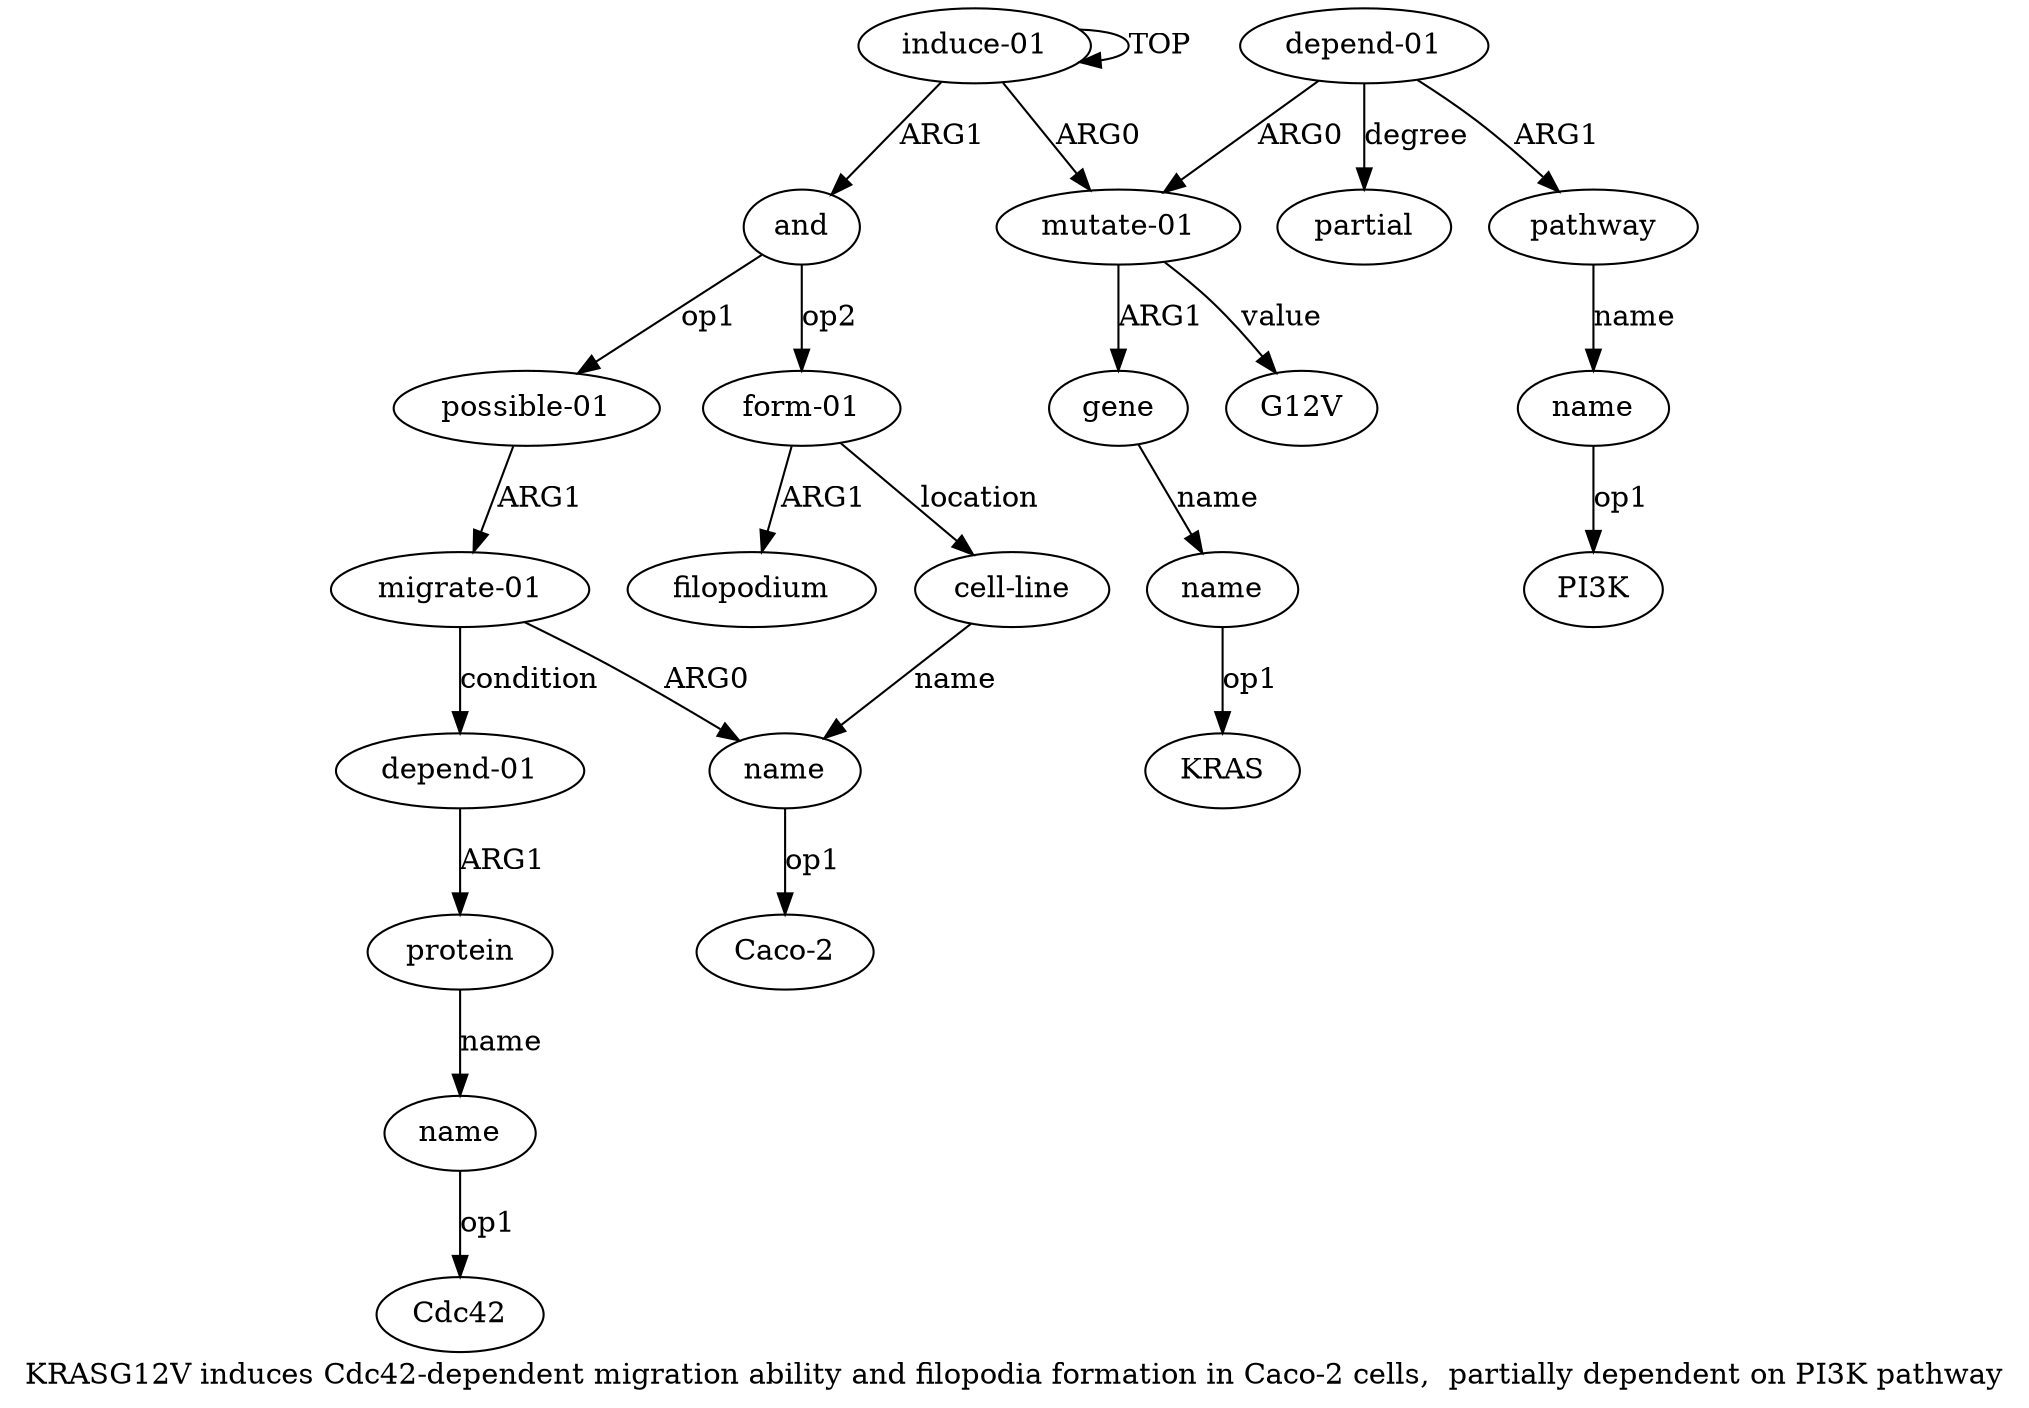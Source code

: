 digraph  {
	graph [label="KRASG12V induces Cdc42-dependent migration ability and filopodia formation in Caco-2 cells,  partially dependent on PI3K pathway"];
	node [label="\N"];
	"a17 Caco-2"	 [color=black,
		gold_ind=-1,
		gold_label="Caco-2",
		label="Caco-2",
		test_ind=-1,
		test_label="Caco-2"];
	"a13 Cdc42"	 [color=black,
		gold_ind=-1,
		gold_label=Cdc42,
		label=Cdc42,
		test_ind=-1,
		test_label=Cdc42];
	a15	 [color=black,
		gold_ind=15,
		gold_label=filopodium,
		label=filopodium,
		test_ind=15,
		test_label=filopodium];
	a14	 [color=black,
		gold_ind=14,
		gold_label="form-01",
		label="form-01",
		test_ind=14,
		test_label="form-01"];
	a14 -> a15 [key=0,
	color=black,
	gold_label=ARG1,
	label=ARG1,
	test_label=ARG1];
a16 [color=black,
	gold_ind=16,
	gold_label="cell-line",
	label="cell-line",
	test_ind=16,
	test_label="cell-line"];
a14 -> a16 [key=0,
color=black,
gold_label=location,
label=location,
test_label=location];
a17 [color=black,
gold_ind=17,
gold_label=name,
label=name,
test_ind=17,
test_label=name];
a17 -> "a17 Caco-2" [key=0,
color=black,
gold_label=op1,
label=op1,
test_label=op1];
a16 -> a17 [key=0,
color=black,
gold_label=name,
label=name,
test_label=name];
a11 [color=black,
gold_ind=11,
gold_label="depend-01",
label="depend-01",
test_ind=11,
test_label="depend-01"];
a12 [color=black,
gold_ind=12,
gold_label=protein,
label=protein,
test_ind=12,
test_label=protein];
a11 -> a12 [key=0,
color=black,
gold_label=ARG1,
label=ARG1,
test_label=ARG1];
a10 [color=black,
gold_ind=10,
gold_label="migrate-01",
label="migrate-01",
test_ind=10,
test_label="migrate-01"];
a10 -> a17 [key=0,
color=black,
gold_label=ARG0,
label=ARG0,
test_label=ARG0];
a10 -> a11 [key=0,
color=black,
gold_label=condition,
label=condition,
test_label=condition];
a13 [color=black,
gold_ind=13,
gold_label=name,
label=name,
test_ind=13,
test_label=name];
a13 -> "a13 Cdc42" [key=0,
color=black,
gold_label=op1,
label=op1,
test_label=op1];
a12 -> a13 [key=0,
color=black,
gold_label=name,
label=name,
test_label=name];
"a1 G12V" [color=black,
gold_ind=-1,
gold_label=G12V,
label=G12V,
test_ind=-1,
test_label=G12V];
a1 [color=black,
gold_ind=1,
gold_label="mutate-01",
label="mutate-01",
test_ind=1,
test_label="mutate-01"];
a1 -> "a1 G12V" [key=0,
color=black,
gold_label=value,
label=value,
test_label=value];
a2 [color=black,
gold_ind=2,
gold_label=gene,
label=gene,
test_ind=2,
test_label=gene];
a1 -> a2 [key=0,
color=black,
gold_label=ARG1,
label=ARG1,
test_label=ARG1];
a0 [color=black,
gold_ind=0,
gold_label="induce-01",
label="induce-01",
test_ind=0,
test_label="induce-01"];
a0 -> a1 [key=0,
color=black,
gold_label=ARG0,
label=ARG0,
test_label=ARG0];
a0 -> a0 [key=0,
color=black,
gold_label=TOP,
label=TOP,
test_label=TOP];
a8 [color=black,
gold_ind=8,
gold_label=and,
label=and,
test_ind=8,
test_label=and];
a0 -> a8 [key=0,
color=black,
gold_label=ARG1,
label=ARG1,
test_label=ARG1];
a3 [color=black,
gold_ind=3,
gold_label=name,
label=name,
test_ind=3,
test_label=name];
"a3 KRAS" [color=black,
gold_ind=-1,
gold_label=KRAS,
label=KRAS,
test_ind=-1,
test_label=KRAS];
a3 -> "a3 KRAS" [key=0,
color=black,
gold_label=op1,
label=op1,
test_label=op1];
a2 -> a3 [key=0,
color=black,
gold_label=name,
label=name,
test_label=name];
a5 [color=black,
gold_ind=5,
gold_label=pathway,
label=pathway,
test_ind=5,
test_label=pathway];
a6 [color=black,
gold_ind=6,
gold_label=name,
label=name,
test_ind=6,
test_label=name];
a5 -> a6 [key=0,
color=black,
gold_label=name,
label=name,
test_label=name];
a4 [color=black,
gold_ind=4,
gold_label="depend-01",
label="depend-01",
test_ind=4,
test_label="depend-01"];
a4 -> a1 [key=0,
color=black,
gold_label=ARG0,
label=ARG0,
test_label=ARG0];
a4 -> a5 [key=0,
color=black,
gold_label=ARG1,
label=ARG1,
test_label=ARG1];
a7 [color=black,
gold_ind=7,
gold_label=partial,
label=partial,
test_ind=7,
test_label=partial];
a4 -> a7 [key=0,
color=black,
gold_label=degree,
label=degree,
test_label=degree];
"a6 PI3K" [color=black,
gold_ind=-1,
gold_label=PI3K,
label=PI3K,
test_ind=-1,
test_label=PI3K];
a6 -> "a6 PI3K" [key=0,
color=black,
gold_label=op1,
label=op1,
test_label=op1];
a9 [color=black,
gold_ind=9,
gold_label="possible-01",
label="possible-01",
test_ind=9,
test_label="possible-01"];
a9 -> a10 [key=0,
color=black,
gold_label=ARG1,
label=ARG1,
test_label=ARG1];
a8 -> a14 [key=0,
color=black,
gold_label=op2,
label=op2,
test_label=op2];
a8 -> a9 [key=0,
color=black,
gold_label=op1,
label=op1,
test_label=op1];
}
